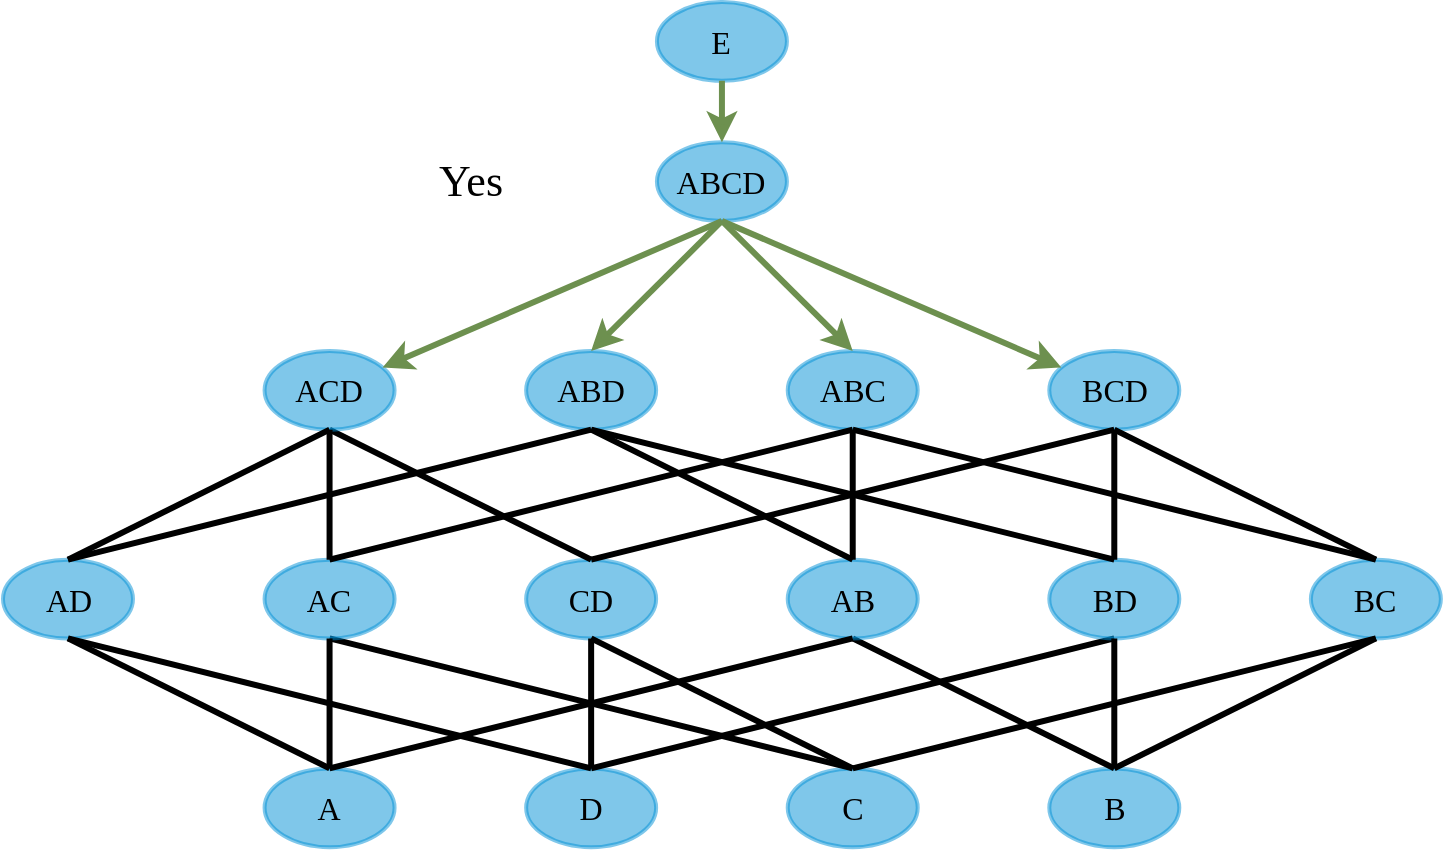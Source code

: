 <mxfile version="12.2.9" type="device" pages="1"><diagram id="bV6tEvupkwykkjQlEh-b" name="Page-2"><mxGraphModel dx="1487" dy="910" grid="1" gridSize="10" guides="1" tooltips="1" connect="1" arrows="1" fold="1" page="1" pageScale="1" pageWidth="827" pageHeight="583" math="0" shadow="0"><root><mxCell id="yStoPbdjv6d5ZVPn1f9I-0"/><mxCell id="yStoPbdjv6d5ZVPn1f9I-1" parent="yStoPbdjv6d5ZVPn1f9I-0"/><mxCell id="yStoPbdjv6d5ZVPn1f9I-3" value="&lt;div&gt;ABCD&lt;/div&gt;" style="ellipse;whiteSpace=wrap;html=1;rounded=1;shadow=0;glass=0;labelBackgroundColor=none;strokeColor=#008FD5;strokeWidth=2;fillColor=#008FD5;gradientColor=none;fontFamily=Palatino;fontSize=16;fontColor=#000000;align=center;opacity=50;spacing=15;verticalAlign=middle;horizontal=1;aspect=fixed;" vertex="1" parent="yStoPbdjv6d5ZVPn1f9I-1"><mxGeometry x="-447.53" y="147.103" width="64.993" height="39.373" as="geometry"/></mxCell><mxCell id="yStoPbdjv6d5ZVPn1f9I-4" value="ABD" style="ellipse;whiteSpace=wrap;html=1;rounded=1;shadow=0;glass=0;labelBackgroundColor=none;strokeColor=#008FD5;strokeWidth=2;fillColor=#008FD5;gradientColor=none;fontFamily=Palatino;fontSize=16;fontColor=#000000;align=center;opacity=50;spacing=15;verticalAlign=middle;horizontal=1;aspect=fixed;" vertex="1" parent="yStoPbdjv6d5ZVPn1f9I-1"><mxGeometry x="-512.924" y="251.469" width="64.993" height="39.373" as="geometry"/></mxCell><mxCell id="yStoPbdjv6d5ZVPn1f9I-5" value="" style="rounded=0;orthogonalLoop=1;jettySize=auto;html=1;endArrow=classic;exitX=0.5;exitY=1;exitDx=0;exitDy=0;fontFamily=Palatino;fontSize=16;strokeColor=#6D904F;orthogonal=1;entryX=0.5;entryY=0;entryDx=0;entryDy=0;strokeWidth=3;endFill=1;" edge="1" parent="yStoPbdjv6d5ZVPn1f9I-1" source="yStoPbdjv6d5ZVPn1f9I-3" target="yStoPbdjv6d5ZVPn1f9I-4"><mxGeometry relative="1" as="geometry"/></mxCell><mxCell id="yStoPbdjv6d5ZVPn1f9I-6" value="E" style="ellipse;whiteSpace=wrap;html=1;rounded=1;shadow=0;glass=0;labelBackgroundColor=none;strokeColor=#008FD5;strokeWidth=2;fillColor=#008FD5;gradientColor=none;fontFamily=Palatino;fontSize=16;fontColor=#000000;align=center;opacity=50;spacing=15;verticalAlign=middle;horizontal=1;aspect=fixed;" vertex="1" parent="yStoPbdjv6d5ZVPn1f9I-1"><mxGeometry x="-447.53" y="77" width="64.993" height="39.373" as="geometry"/></mxCell><mxCell id="yStoPbdjv6d5ZVPn1f9I-7" value="" style="rounded=0;orthogonalLoop=1;jettySize=auto;html=1;strokeColor=#6D904F;strokeWidth=3;orthogonal=1;fontFamily=Palatino;fontSize=16;endFill=1;endArrow=classic;" edge="1" parent="yStoPbdjv6d5ZVPn1f9I-1" source="yStoPbdjv6d5ZVPn1f9I-6" target="yStoPbdjv6d5ZVPn1f9I-3"><mxGeometry relative="1" as="geometry"/></mxCell><mxCell id="yStoPbdjv6d5ZVPn1f9I-8" value="BCD" style="ellipse;whiteSpace=wrap;html=1;rounded=1;shadow=0;glass=0;labelBackgroundColor=none;strokeColor=#008FD5;strokeWidth=2;fillColor=#008FD5;gradientColor=none;fontFamily=Palatino;fontSize=16;fontColor=#000000;align=center;opacity=50;spacing=15;verticalAlign=middle;horizontal=1;aspect=fixed;" vertex="1" parent="yStoPbdjv6d5ZVPn1f9I-1"><mxGeometry x="-251.347" y="251.469" width="64.993" height="39.373" as="geometry"/></mxCell><mxCell id="yStoPbdjv6d5ZVPn1f9I-9" style="rounded=0;orthogonalLoop=1;jettySize=auto;html=1;endArrow=classic;exitX=0.5;exitY=1;exitDx=0;exitDy=0;orthogonal=1;strokeColor=#6D904F;fontFamily=Palatino;fontSize=16;strokeWidth=3;endFill=1;" edge="1" parent="yStoPbdjv6d5ZVPn1f9I-1" source="yStoPbdjv6d5ZVPn1f9I-3" target="yStoPbdjv6d5ZVPn1f9I-8"><mxGeometry relative="1" as="geometry"/></mxCell><mxCell id="yStoPbdjv6d5ZVPn1f9I-10" value="CD" style="ellipse;whiteSpace=wrap;html=1;rounded=1;shadow=0;glass=0;labelBackgroundColor=none;strokeColor=#008FD5;strokeWidth=2;fillColor=#008FD5;gradientColor=none;fontFamily=Palatino;fontSize=16;fontColor=#000000;align=center;opacity=50;spacing=15;verticalAlign=middle;horizontal=1;aspect=fixed;" vertex="1" parent="yStoPbdjv6d5ZVPn1f9I-1"><mxGeometry x="-512.924" y="355.835" width="64.993" height="39.373" as="geometry"/></mxCell><mxCell id="yStoPbdjv6d5ZVPn1f9I-11" value="" style="rounded=0;orthogonalLoop=1;jettySize=auto;html=1;strokeColor=#000000;fontFamily=Palatino;fontSize=16;endArrow=none;endFill=0;exitX=0.5;exitY=1;exitDx=0;exitDy=0;entryX=0.5;entryY=0;entryDx=0;entryDy=0;orthogonal=1;strokeWidth=3;" edge="1" parent="yStoPbdjv6d5ZVPn1f9I-1" source="yStoPbdjv6d5ZVPn1f9I-8" target="yStoPbdjv6d5ZVPn1f9I-10"><mxGeometry relative="1" as="geometry"/></mxCell><mxCell id="yStoPbdjv6d5ZVPn1f9I-12" value="ABC" style="ellipse;whiteSpace=wrap;html=1;rounded=1;shadow=0;glass=0;labelBackgroundColor=none;strokeColor=#008FD5;strokeWidth=2;fillColor=#008FD5;gradientColor=none;fontFamily=Palatino;fontSize=16;fontColor=#000000;align=center;opacity=50;spacing=15;verticalAlign=middle;horizontal=1;aspect=fixed;" vertex="1" parent="yStoPbdjv6d5ZVPn1f9I-1"><mxGeometry x="-382.136" y="251.469" width="64.993" height="39.373" as="geometry"/></mxCell><mxCell id="yStoPbdjv6d5ZVPn1f9I-13" style="rounded=0;orthogonalLoop=1;jettySize=auto;html=1;strokeColor=#6D904F;endArrow=classic;exitX=0.5;exitY=1;exitDx=0;exitDy=0;fontFamily=Palatino;fontSize=16;orthogonal=1;entryX=0.5;entryY=0;entryDx=0;entryDy=0;strokeWidth=3;endFill=1;" edge="1" parent="yStoPbdjv6d5ZVPn1f9I-1" source="yStoPbdjv6d5ZVPn1f9I-3" target="yStoPbdjv6d5ZVPn1f9I-12"><mxGeometry relative="1" as="geometry"/></mxCell><mxCell id="yStoPbdjv6d5ZVPn1f9I-14" style="orthogonalLoop=1;jettySize=auto;html=1;strokeColor=#000000;fontFamily=Palatino;fontSize=16;rounded=0;endArrow=none;endFill=0;exitX=0.5;exitY=1;exitDx=0;exitDy=0;entryX=0.5;entryY=0;entryDx=0;entryDy=0;orthogonal=1;strokeWidth=3;" edge="1" parent="yStoPbdjv6d5ZVPn1f9I-1" source="yStoPbdjv6d5ZVPn1f9I-15" target="yStoPbdjv6d5ZVPn1f9I-10"><mxGeometry relative="1" as="geometry"/></mxCell><mxCell id="yStoPbdjv6d5ZVPn1f9I-15" value="ACD" style="ellipse;whiteSpace=wrap;html=1;rounded=1;shadow=0;glass=0;labelBackgroundColor=none;strokeColor=#008FD5;strokeWidth=2;fillColor=#008FD5;gradientColor=none;fontFamily=Palatino;fontSize=16;fontColor=#000000;align=center;opacity=50;spacing=15;verticalAlign=middle;horizontal=1;aspect=fixed;" vertex="1" parent="yStoPbdjv6d5ZVPn1f9I-1"><mxGeometry x="-643.712" y="251.469" width="64.993" height="39.373" as="geometry"/></mxCell><mxCell id="yStoPbdjv6d5ZVPn1f9I-16" style="rounded=0;orthogonalLoop=1;jettySize=auto;html=1;endArrow=classic;exitX=0.5;exitY=1;exitDx=0;exitDy=0;fontFamily=Palatino;fontSize=16;strokeColor=#6D904F;orthogonal=1;strokeWidth=3;endFill=1;" edge="1" parent="yStoPbdjv6d5ZVPn1f9I-1" source="yStoPbdjv6d5ZVPn1f9I-3" target="yStoPbdjv6d5ZVPn1f9I-15"><mxGeometry relative="1" as="geometry"/></mxCell><mxCell id="yStoPbdjv6d5ZVPn1f9I-17" value="AD" style="ellipse;whiteSpace=wrap;html=1;rounded=1;shadow=0;glass=0;labelBackgroundColor=none;strokeColor=#008FD5;strokeWidth=2;fillColor=#008FD5;gradientColor=none;fontFamily=Palatino;fontSize=16;fontColor=#000000;align=center;opacity=50;spacing=15;verticalAlign=middle;horizontal=1;aspect=fixed;" vertex="1" parent="yStoPbdjv6d5ZVPn1f9I-1"><mxGeometry x="-774.5" y="355.835" width="64.993" height="39.373" as="geometry"/></mxCell><mxCell id="yStoPbdjv6d5ZVPn1f9I-18" style="rounded=0;orthogonalLoop=1;jettySize=auto;html=1;strokeColor=#000000;fontFamily=Palatino;fontSize=16;endArrow=none;endFill=0;entryX=0.5;entryY=0;entryDx=0;entryDy=0;exitX=0.5;exitY=1;exitDx=0;exitDy=0;orthogonal=1;strokeWidth=3;" edge="1" parent="yStoPbdjv6d5ZVPn1f9I-1" source="yStoPbdjv6d5ZVPn1f9I-4" target="yStoPbdjv6d5ZVPn1f9I-17"><mxGeometry relative="1" as="geometry"/></mxCell><mxCell id="yStoPbdjv6d5ZVPn1f9I-19" value="" style="rounded=0;orthogonalLoop=1;jettySize=auto;html=1;strokeColor=#000000;fontFamily=Palatino;fontSize=16;endArrow=none;endFill=0;entryX=0.5;entryY=0;entryDx=0;entryDy=0;exitX=0.5;exitY=1;exitDx=0;exitDy=0;orthogonal=1;strokeWidth=3;" edge="1" parent="yStoPbdjv6d5ZVPn1f9I-1" source="yStoPbdjv6d5ZVPn1f9I-15" target="yStoPbdjv6d5ZVPn1f9I-17"><mxGeometry relative="1" as="geometry"/></mxCell><mxCell id="yStoPbdjv6d5ZVPn1f9I-20" value="D" style="ellipse;whiteSpace=wrap;html=1;rounded=1;shadow=0;glass=0;labelBackgroundColor=none;strokeColor=#008FD5;strokeWidth=2;fillColor=#008FD5;gradientColor=none;fontFamily=Palatino;fontSize=16;fontColor=#000000;align=center;opacity=50;spacing=15;verticalAlign=middle;horizontal=1;aspect=fixed;" vertex="1" parent="yStoPbdjv6d5ZVPn1f9I-1"><mxGeometry x="-512.924" y="460.201" width="64.993" height="39.373" as="geometry"/></mxCell><mxCell id="yStoPbdjv6d5ZVPn1f9I-21" style="rounded=0;orthogonalLoop=1;jettySize=auto;html=1;entryX=0.5;entryY=0;entryDx=0;entryDy=0;endArrow=none;endFill=0;strokeColor=#000000;fontFamily=Palatino;fontSize=16;orthogonal=1;exitX=0.5;exitY=1;exitDx=0;exitDy=0;strokeWidth=3;" edge="1" parent="yStoPbdjv6d5ZVPn1f9I-1" source="yStoPbdjv6d5ZVPn1f9I-10" target="yStoPbdjv6d5ZVPn1f9I-20"><mxGeometry relative="1" as="geometry"><mxPoint x="-492.802" y="426.197" as="sourcePoint"/></mxGeometry></mxCell><mxCell id="yStoPbdjv6d5ZVPn1f9I-22" value="" style="rounded=0;orthogonalLoop=1;jettySize=auto;html=1;endArrow=none;endFill=0;strokeColor=#000000;fontFamily=Palatino;fontSize=16;exitX=0.5;exitY=1;exitDx=0;exitDy=0;entryX=0.5;entryY=0;entryDx=0;entryDy=0;orthogonal=1;strokeWidth=3;" edge="1" parent="yStoPbdjv6d5ZVPn1f9I-1" source="yStoPbdjv6d5ZVPn1f9I-17" target="yStoPbdjv6d5ZVPn1f9I-20"><mxGeometry relative="1" as="geometry"/></mxCell><mxCell id="yStoPbdjv6d5ZVPn1f9I-23" style="rounded=0;orthogonalLoop=1;jettySize=auto;html=1;entryX=0.5;entryY=0;entryDx=0;entryDy=0;endArrow=none;endFill=0;strokeColor=#000000;fontFamily=Palatino;fontSize=16;exitX=0.5;exitY=1;exitDx=0;exitDy=0;orthogonal=1;strokeWidth=3;" edge="1" parent="yStoPbdjv6d5ZVPn1f9I-1" source="yStoPbdjv6d5ZVPn1f9I-24" target="yStoPbdjv6d5ZVPn1f9I-20"><mxGeometry relative="1" as="geometry"/></mxCell><mxCell id="yStoPbdjv6d5ZVPn1f9I-24" value="BD" style="ellipse;whiteSpace=wrap;html=1;rounded=1;shadow=0;glass=0;labelBackgroundColor=none;strokeColor=#008FD5;strokeWidth=2;fillColor=#008FD5;gradientColor=none;fontFamily=Palatino;fontSize=16;fontColor=#000000;align=center;opacity=50;spacing=15;verticalAlign=middle;horizontal=1;aspect=fixed;" vertex="1" parent="yStoPbdjv6d5ZVPn1f9I-1"><mxGeometry x="-251.347" y="355.835" width="64.993" height="39.373" as="geometry"/></mxCell><mxCell id="yStoPbdjv6d5ZVPn1f9I-25" style="rounded=0;orthogonalLoop=1;jettySize=auto;html=1;strokeColor=#000000;fontFamily=Palatino;fontSize=16;entryX=0.5;entryY=0;entryDx=0;entryDy=0;endArrow=none;endFill=0;exitX=0.5;exitY=1;exitDx=0;exitDy=0;orthogonal=1;strokeWidth=3;" edge="1" parent="yStoPbdjv6d5ZVPn1f9I-1" source="yStoPbdjv6d5ZVPn1f9I-4" target="yStoPbdjv6d5ZVPn1f9I-24"><mxGeometry relative="1" as="geometry"/></mxCell><mxCell id="yStoPbdjv6d5ZVPn1f9I-26" style="rounded=0;orthogonalLoop=1;jettySize=auto;html=1;strokeColor=#000000;fontFamily=Palatino;fontSize=16;entryX=0.5;entryY=0;entryDx=0;entryDy=0;endArrow=none;endFill=0;exitX=0.5;exitY=1;exitDx=0;exitDy=0;orthogonal=1;strokeWidth=3;" edge="1" parent="yStoPbdjv6d5ZVPn1f9I-1" source="yStoPbdjv6d5ZVPn1f9I-8" target="yStoPbdjv6d5ZVPn1f9I-24"><mxGeometry relative="1" as="geometry"/></mxCell><mxCell id="yStoPbdjv6d5ZVPn1f9I-27" value="BC" style="ellipse;whiteSpace=wrap;html=1;rounded=1;shadow=0;glass=0;labelBackgroundColor=none;strokeColor=#008FD5;strokeWidth=2;fillColor=#008FD5;gradientColor=none;fontFamily=Palatino;fontSize=16;fontColor=#000000;align=center;opacity=50;spacing=15;verticalAlign=middle;horizontal=1;aspect=fixed;" vertex="1" parent="yStoPbdjv6d5ZVPn1f9I-1"><mxGeometry x="-120.559" y="355.835" width="64.993" height="39.373" as="geometry"/></mxCell><mxCell id="yStoPbdjv6d5ZVPn1f9I-28" style="rounded=0;orthogonalLoop=1;jettySize=auto;html=1;entryX=0.5;entryY=0;entryDx=0;entryDy=0;endArrow=none;endFill=0;strokeColor=#000000;fontFamily=Palatino;fontSize=16;exitX=0.5;exitY=1;exitDx=0;exitDy=0;orthogonal=1;strokeWidth=3;" edge="1" parent="yStoPbdjv6d5ZVPn1f9I-1" source="yStoPbdjv6d5ZVPn1f9I-8" target="yStoPbdjv6d5ZVPn1f9I-27"><mxGeometry relative="1" as="geometry"/></mxCell><mxCell id="yStoPbdjv6d5ZVPn1f9I-29" style="rounded=0;orthogonalLoop=1;jettySize=auto;html=1;strokeColor=#000000;fontFamily=Palatino;fontSize=16;endArrow=none;endFill=0;entryX=0.5;entryY=0;entryDx=0;entryDy=0;exitX=0.5;exitY=1;exitDx=0;exitDy=0;orthogonal=1;strokeWidth=3;" edge="1" parent="yStoPbdjv6d5ZVPn1f9I-1" source="yStoPbdjv6d5ZVPn1f9I-12" target="yStoPbdjv6d5ZVPn1f9I-27"><mxGeometry relative="1" as="geometry"/></mxCell><mxCell id="yStoPbdjv6d5ZVPn1f9I-30" value="C" style="ellipse;whiteSpace=wrap;html=1;rounded=1;shadow=0;glass=0;labelBackgroundColor=none;strokeColor=#008FD5;strokeWidth=2;fillColor=#008FD5;gradientColor=none;fontFamily=Palatino;fontSize=16;fontColor=#000000;align=center;opacity=50;spacing=15;verticalAlign=middle;horizontal=1;aspect=fixed;" vertex="1" parent="yStoPbdjv6d5ZVPn1f9I-1"><mxGeometry x="-382.136" y="460.201" width="64.993" height="39.373" as="geometry"/></mxCell><mxCell id="yStoPbdjv6d5ZVPn1f9I-31" style="rounded=0;orthogonalLoop=1;jettySize=auto;html=1;exitX=0.5;exitY=1;exitDx=0;exitDy=0;entryX=0.5;entryY=0;entryDx=0;entryDy=0;endArrow=none;endFill=0;strokeColor=#000000;fontFamily=Palatino;fontSize=16;orthogonal=1;strokeWidth=3;" edge="1" parent="yStoPbdjv6d5ZVPn1f9I-1" source="yStoPbdjv6d5ZVPn1f9I-10" target="yStoPbdjv6d5ZVPn1f9I-30"><mxGeometry relative="1" as="geometry"/></mxCell><mxCell id="yStoPbdjv6d5ZVPn1f9I-32" value="" style="rounded=0;orthogonalLoop=1;jettySize=auto;html=1;endArrow=none;endFill=0;strokeColor=#000000;fontFamily=Palatino;fontSize=16;entryX=0.5;entryY=0;entryDx=0;entryDy=0;exitX=0.5;exitY=1;exitDx=0;exitDy=0;orthogonal=1;strokeWidth=3;" edge="1" parent="yStoPbdjv6d5ZVPn1f9I-1" source="yStoPbdjv6d5ZVPn1f9I-27" target="yStoPbdjv6d5ZVPn1f9I-30"><mxGeometry relative="1" as="geometry"/></mxCell><mxCell id="yStoPbdjv6d5ZVPn1f9I-33" value="B" style="ellipse;whiteSpace=wrap;html=1;rounded=1;shadow=0;glass=0;labelBackgroundColor=none;strokeColor=#008FD5;strokeWidth=2;fillColor=#008FD5;gradientColor=none;fontFamily=Palatino;fontSize=16;fontColor=#000000;align=center;opacity=50;spacing=15;verticalAlign=middle;horizontal=1;aspect=fixed;" vertex="1" parent="yStoPbdjv6d5ZVPn1f9I-1"><mxGeometry x="-251.347" y="460.201" width="64.993" height="39.373" as="geometry"/></mxCell><mxCell id="yStoPbdjv6d5ZVPn1f9I-34" style="rounded=0;orthogonalLoop=1;jettySize=auto;html=1;entryX=0.5;entryY=0;entryDx=0;entryDy=0;endArrow=none;endFill=0;strokeColor=#000000;fontFamily=Palatino;fontSize=16;exitX=0.5;exitY=1;exitDx=0;exitDy=0;orthogonal=1;strokeWidth=3;" edge="1" parent="yStoPbdjv6d5ZVPn1f9I-1" source="yStoPbdjv6d5ZVPn1f9I-24" target="yStoPbdjv6d5ZVPn1f9I-33"><mxGeometry relative="1" as="geometry"/></mxCell><mxCell id="yStoPbdjv6d5ZVPn1f9I-35" value="" style="rounded=0;orthogonalLoop=1;jettySize=auto;html=1;endArrow=none;endFill=0;strokeColor=#000000;fontFamily=Palatino;fontSize=16;exitX=0.5;exitY=1;exitDx=0;exitDy=0;entryX=0.5;entryY=0;entryDx=0;entryDy=0;orthogonal=1;strokeWidth=3;" edge="1" parent="yStoPbdjv6d5ZVPn1f9I-1" source="yStoPbdjv6d5ZVPn1f9I-27" target="yStoPbdjv6d5ZVPn1f9I-33"><mxGeometry relative="1" as="geometry"/></mxCell><mxCell id="yStoPbdjv6d5ZVPn1f9I-36" style="rounded=0;orthogonalLoop=1;jettySize=auto;html=1;exitX=0.5;exitY=1;exitDx=0;exitDy=0;entryX=0.5;entryY=0;entryDx=0;entryDy=0;endArrow=none;endFill=0;strokeColor=#000000;fontFamily=Palatino;fontSize=16;orthogonal=1;strokeWidth=3;" edge="1" parent="yStoPbdjv6d5ZVPn1f9I-1" source="yStoPbdjv6d5ZVPn1f9I-37" target="yStoPbdjv6d5ZVPn1f9I-30"><mxGeometry relative="1" as="geometry"/></mxCell><mxCell id="yStoPbdjv6d5ZVPn1f9I-37" value="AC" style="ellipse;whiteSpace=wrap;html=1;rounded=1;shadow=0;glass=0;labelBackgroundColor=none;strokeColor=#008FD5;strokeWidth=2;fillColor=#008FD5;gradientColor=none;fontFamily=Palatino;fontSize=16;fontColor=#000000;align=center;opacity=50;spacing=15;verticalAlign=middle;horizontal=1;aspect=fixed;" vertex="1" parent="yStoPbdjv6d5ZVPn1f9I-1"><mxGeometry x="-643.712" y="355.835" width="64.993" height="39.373" as="geometry"/></mxCell><mxCell id="yStoPbdjv6d5ZVPn1f9I-38" style="rounded=0;orthogonalLoop=1;jettySize=auto;html=1;strokeColor=#000000;fontFamily=Palatino;fontSize=16;endArrow=none;endFill=0;exitX=0.5;exitY=1;exitDx=0;exitDy=0;entryX=0.5;entryY=0;entryDx=0;entryDy=0;orthogonal=1;strokeWidth=3;" edge="1" parent="yStoPbdjv6d5ZVPn1f9I-1" source="yStoPbdjv6d5ZVPn1f9I-12" target="yStoPbdjv6d5ZVPn1f9I-37"><mxGeometry relative="1" as="geometry"/></mxCell><mxCell id="yStoPbdjv6d5ZVPn1f9I-39" style="rounded=0;orthogonalLoop=1;jettySize=auto;html=1;strokeColor=#000000;fontFamily=Palatino;fontSize=16;endArrow=none;endFill=0;entryX=0.5;entryY=0;entryDx=0;entryDy=0;exitX=0.5;exitY=1;exitDx=0;exitDy=0;orthogonal=1;strokeWidth=3;" edge="1" parent="yStoPbdjv6d5ZVPn1f9I-1" source="yStoPbdjv6d5ZVPn1f9I-15" target="yStoPbdjv6d5ZVPn1f9I-37"><mxGeometry relative="1" as="geometry"/></mxCell><mxCell id="yStoPbdjv6d5ZVPn1f9I-40" style="rounded=0;orthogonalLoop=1;jettySize=auto;html=1;entryX=0.5;entryY=0;entryDx=0;entryDy=0;endArrow=none;endFill=0;strokeColor=#000000;fontFamily=Palatino;fontSize=16;exitX=0.5;exitY=1;exitDx=0;exitDy=0;orthogonal=1;strokeWidth=3;" edge="1" parent="yStoPbdjv6d5ZVPn1f9I-1" source="yStoPbdjv6d5ZVPn1f9I-41" target="yStoPbdjv6d5ZVPn1f9I-33"><mxGeometry relative="1" as="geometry"/></mxCell><mxCell id="yStoPbdjv6d5ZVPn1f9I-41" value="AB" style="ellipse;whiteSpace=wrap;html=1;rounded=1;shadow=0;glass=0;labelBackgroundColor=none;strokeColor=#008FD5;strokeWidth=2;fillColor=#008FD5;gradientColor=none;fontFamily=Palatino;fontSize=16;fontColor=#000000;align=center;opacity=50;spacing=15;verticalAlign=middle;horizontal=1;aspect=fixed;" vertex="1" parent="yStoPbdjv6d5ZVPn1f9I-1"><mxGeometry x="-382.136" y="355.835" width="64.993" height="39.373" as="geometry"/></mxCell><mxCell id="yStoPbdjv6d5ZVPn1f9I-42" style="rounded=0;orthogonalLoop=1;jettySize=auto;html=1;strokeColor=#000000;fontFamily=Palatino;fontSize=16;endArrow=none;endFill=0;exitX=0.5;exitY=1;exitDx=0;exitDy=0;entryX=0.5;entryY=0;entryDx=0;entryDy=0;orthogonal=1;strokeWidth=3;" edge="1" parent="yStoPbdjv6d5ZVPn1f9I-1" source="yStoPbdjv6d5ZVPn1f9I-4" target="yStoPbdjv6d5ZVPn1f9I-41"><mxGeometry relative="1" as="geometry"/></mxCell><mxCell id="yStoPbdjv6d5ZVPn1f9I-43" style="rounded=0;orthogonalLoop=1;jettySize=auto;html=1;strokeColor=#000000;fontFamily=Palatino;fontSize=16;endArrow=none;endFill=0;exitX=0.5;exitY=1;exitDx=0;exitDy=0;entryX=0.5;entryY=0;entryDx=0;entryDy=0;orthogonal=1;strokeWidth=3;" edge="1" parent="yStoPbdjv6d5ZVPn1f9I-1" source="yStoPbdjv6d5ZVPn1f9I-12" target="yStoPbdjv6d5ZVPn1f9I-41"><mxGeometry relative="1" as="geometry"/></mxCell><mxCell id="yStoPbdjv6d5ZVPn1f9I-44" value="A" style="ellipse;whiteSpace=wrap;html=1;rounded=1;shadow=0;glass=0;labelBackgroundColor=none;strokeColor=#008FD5;strokeWidth=2;fillColor=#008FD5;gradientColor=none;fontFamily=Palatino;fontSize=16;fontColor=#000000;align=center;opacity=50;spacing=15;verticalAlign=middle;horizontal=1;aspect=fixed;" vertex="1" parent="yStoPbdjv6d5ZVPn1f9I-1"><mxGeometry x="-643.712" y="460.201" width="64.993" height="39.373" as="geometry"/></mxCell><mxCell id="yStoPbdjv6d5ZVPn1f9I-45" style="rounded=0;orthogonalLoop=1;jettySize=auto;html=1;entryX=0.5;entryY=0;entryDx=0;entryDy=0;endArrow=none;endFill=0;strokeColor=#000000;fontFamily=Palatino;fontSize=16;exitX=0.5;exitY=1;exitDx=0;exitDy=0;orthogonal=1;strokeWidth=3;" edge="1" parent="yStoPbdjv6d5ZVPn1f9I-1" source="yStoPbdjv6d5ZVPn1f9I-17" target="yStoPbdjv6d5ZVPn1f9I-44"><mxGeometry relative="1" as="geometry"/></mxCell><mxCell id="yStoPbdjv6d5ZVPn1f9I-46" style="rounded=0;orthogonalLoop=1;jettySize=auto;html=1;entryX=0.5;entryY=0;entryDx=0;entryDy=0;endArrow=none;endFill=0;strokeColor=#000000;fontFamily=Palatino;fontSize=16;exitX=0.5;exitY=1;exitDx=0;exitDy=0;orthogonal=1;strokeWidth=3;" edge="1" parent="yStoPbdjv6d5ZVPn1f9I-1" source="yStoPbdjv6d5ZVPn1f9I-37" target="yStoPbdjv6d5ZVPn1f9I-44"><mxGeometry relative="1" as="geometry"/></mxCell><mxCell id="yStoPbdjv6d5ZVPn1f9I-47" value="" style="rounded=0;orthogonalLoop=1;jettySize=auto;html=1;endArrow=none;endFill=0;strokeColor=#000000;fontFamily=Palatino;fontSize=16;entryX=0.5;entryY=0;entryDx=0;entryDy=0;exitX=0.5;exitY=1;exitDx=0;exitDy=0;orthogonal=1;strokeWidth=3;" edge="1" parent="yStoPbdjv6d5ZVPn1f9I-1" source="yStoPbdjv6d5ZVPn1f9I-41" target="yStoPbdjv6d5ZVPn1f9I-44"><mxGeometry relative="1" as="geometry"/></mxCell><mxCell id="4gpjN77EzJlBx3j9DhIg-7" value="Yes" style="text;html=1;align=center;verticalAlign=middle;resizable=0;points=[];;autosize=1;fontSize=22;fontFamily=Palatino;" vertex="1" parent="yStoPbdjv6d5ZVPn1f9I-1"><mxGeometry x="-566" y="152" width="50" height="30" as="geometry"/></mxCell></root></mxGraphModel></diagram></mxfile>